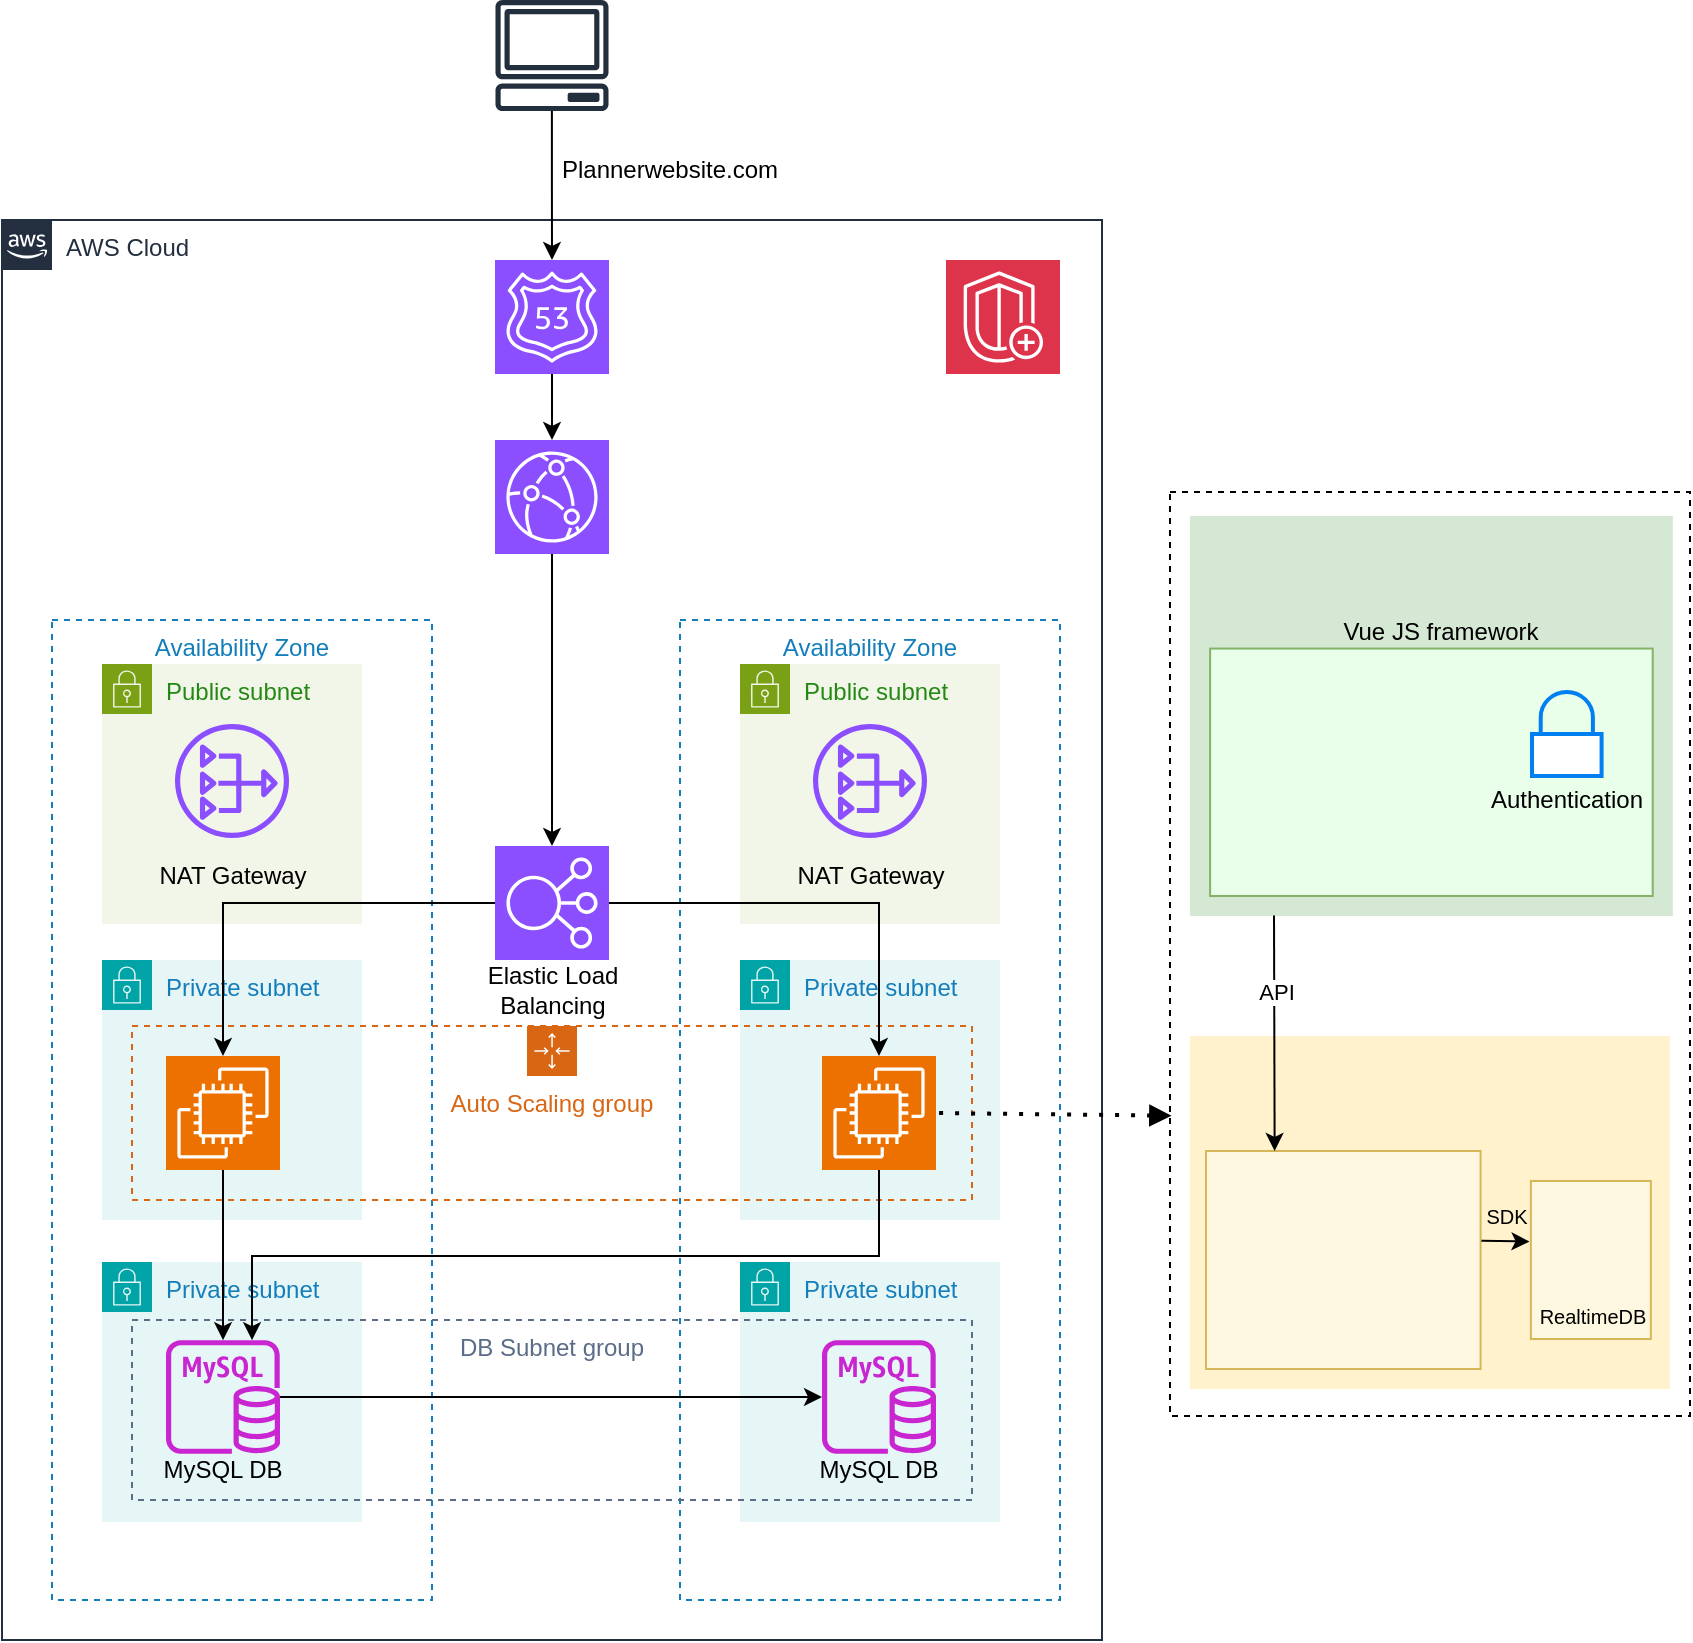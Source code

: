 <mxfile version="24.1.0" type="device">
  <diagram name="Page-1" id="04SGESuqQ5d5xv4_d6-r">
    <mxGraphModel dx="1472" dy="1392" grid="1" gridSize="10" guides="1" tooltips="1" connect="1" arrows="1" fold="1" page="1" pageScale="1" pageWidth="850" pageHeight="1100" math="0" shadow="0">
      <root>
        <mxCell id="0" />
        <mxCell id="1" parent="0" />
        <mxCell id="mG9YQdGVE42sr74KoOHl-84" value="" style="rounded=0;whiteSpace=wrap;html=1;fillColor=none;dashed=1;" vertex="1" parent="1">
          <mxGeometry x="1437" y="386" width="260" height="462" as="geometry" />
        </mxCell>
        <mxCell id="mG9YQdGVE42sr74KoOHl-24" value="Private subnet" style="points=[[0,0],[0.25,0],[0.5,0],[0.75,0],[1,0],[1,0.25],[1,0.5],[1,0.75],[1,1],[0.75,1],[0.5,1],[0.25,1],[0,1],[0,0.75],[0,0.5],[0,0.25]];outlineConnect=0;gradientColor=none;html=1;whiteSpace=wrap;fontSize=12;fontStyle=0;container=1;pointerEvents=0;collapsible=0;recursiveResize=0;shape=mxgraph.aws4.group;grIcon=mxgraph.aws4.group_security_group;grStroke=0;strokeColor=#00A4A6;fillColor=#E6F6F7;verticalAlign=top;align=left;spacingLeft=30;fontColor=#147EBA;dashed=0;" vertex="1" parent="1">
          <mxGeometry x="1222" y="771" width="130" height="130" as="geometry" />
        </mxCell>
        <mxCell id="mG9YQdGVE42sr74KoOHl-23" value="Private subnet" style="points=[[0,0],[0.25,0],[0.5,0],[0.75,0],[1,0],[1,0.25],[1,0.5],[1,0.75],[1,1],[0.75,1],[0.5,1],[0.25,1],[0,1],[0,0.75],[0,0.5],[0,0.25]];outlineConnect=0;gradientColor=none;html=1;whiteSpace=wrap;fontSize=12;fontStyle=0;container=1;pointerEvents=0;collapsible=0;recursiveResize=0;shape=mxgraph.aws4.group;grIcon=mxgraph.aws4.group_security_group;grStroke=0;strokeColor=#00A4A6;fillColor=#E6F6F7;verticalAlign=top;align=left;spacingLeft=30;fontColor=#147EBA;dashed=0;" vertex="1" parent="1">
          <mxGeometry x="903" y="771" width="130" height="130" as="geometry" />
        </mxCell>
        <mxCell id="mG9YQdGVE42sr74KoOHl-26" value="Availability Zone" style="fillColor=none;strokeColor=#147EBA;dashed=1;verticalAlign=top;fontStyle=0;fontColor=#147EBA;whiteSpace=wrap;html=1;" vertex="1" parent="1">
          <mxGeometry x="1192" y="450" width="190" height="490" as="geometry" />
        </mxCell>
        <mxCell id="mG9YQdGVE42sr74KoOHl-16" value="Availability Zone" style="fillColor=none;strokeColor=#147EBA;dashed=1;verticalAlign=top;fontStyle=0;fontColor=#147EBA;whiteSpace=wrap;html=1;" vertex="1" parent="1">
          <mxGeometry x="878" y="450" width="190" height="490" as="geometry" />
        </mxCell>
        <mxCell id="mG9YQdGVE42sr74KoOHl-10" value="AWS Cloud" style="points=[[0,0],[0.25,0],[0.5,0],[0.75,0],[1,0],[1,0.25],[1,0.5],[1,0.75],[1,1],[0.75,1],[0.5,1],[0.25,1],[0,1],[0,0.75],[0,0.5],[0,0.25]];outlineConnect=0;gradientColor=none;html=1;whiteSpace=wrap;fontSize=12;fontStyle=0;container=0;pointerEvents=0;collapsible=0;recursiveResize=0;shape=mxgraph.aws4.group;grIcon=mxgraph.aws4.group_aws_cloud_alt;strokeColor=#232F3E;fillColor=none;verticalAlign=top;align=left;spacingLeft=30;fontColor=#232F3E;dashed=0;movable=1;resizable=1;rotatable=1;deletable=1;editable=1;locked=0;connectable=1;" vertex="1" parent="1">
          <mxGeometry x="853" y="250" width="550" height="710" as="geometry" />
        </mxCell>
        <mxCell id="mG9YQdGVE42sr74KoOHl-28" value="" style="edgeStyle=orthogonalEdgeStyle;rounded=0;orthogonalLoop=1;jettySize=auto;html=1;" edge="1" parent="1" source="mG9YQdGVE42sr74KoOHl-6" target="mG9YQdGVE42sr74KoOHl-9">
          <mxGeometry relative="1" as="geometry" />
        </mxCell>
        <mxCell id="mG9YQdGVE42sr74KoOHl-6" value="" style="sketch=0;points=[[0,0,0],[0.25,0,0],[0.5,0,0],[0.75,0,0],[1,0,0],[0,1,0],[0.25,1,0],[0.5,1,0],[0.75,1,0],[1,1,0],[0,0.25,0],[0,0.5,0],[0,0.75,0],[1,0.25,0],[1,0.5,0],[1,0.75,0]];outlineConnect=0;fontColor=#232F3E;fillColor=#8C4FFF;strokeColor=#ffffff;dashed=0;verticalLabelPosition=bottom;verticalAlign=top;align=center;html=1;fontSize=12;fontStyle=0;aspect=fixed;shape=mxgraph.aws4.resourceIcon;resIcon=mxgraph.aws4.route_53;" vertex="1" parent="1">
          <mxGeometry x="1099.5" y="270" width="57" height="57" as="geometry" />
        </mxCell>
        <mxCell id="mG9YQdGVE42sr74KoOHl-9" value="" style="sketch=0;points=[[0,0,0],[0.25,0,0],[0.5,0,0],[0.75,0,0],[1,0,0],[0,1,0],[0.25,1,0],[0.5,1,0],[0.75,1,0],[1,1,0],[0,0.25,0],[0,0.5,0],[0,0.75,0],[1,0.25,0],[1,0.5,0],[1,0.75,0]];outlineConnect=0;fontColor=#232F3E;fillColor=#8C4FFF;strokeColor=#ffffff;dashed=0;verticalLabelPosition=bottom;verticalAlign=top;align=center;html=1;fontSize=12;fontStyle=0;aspect=fixed;shape=mxgraph.aws4.resourceIcon;resIcon=mxgraph.aws4.cloudfront;" vertex="1" parent="1">
          <mxGeometry x="1099.5" y="360" width="57" height="57" as="geometry" />
        </mxCell>
        <mxCell id="mG9YQdGVE42sr74KoOHl-36" value="DB Subnet group" style="fillColor=none;strokeColor=#5A6C86;dashed=1;verticalAlign=top;fontStyle=0;fontColor=#5A6C86;whiteSpace=wrap;html=1;" vertex="1" parent="1">
          <mxGeometry x="918" y="800" width="420" height="90" as="geometry" />
        </mxCell>
        <mxCell id="mG9YQdGVE42sr74KoOHl-18" value="Public subnet" style="points=[[0,0],[0.25,0],[0.5,0],[0.75,0],[1,0],[1,0.25],[1,0.5],[1,0.75],[1,1],[0.75,1],[0.5,1],[0.25,1],[0,1],[0,0.75],[0,0.5],[0,0.25]];outlineConnect=0;gradientColor=none;html=1;whiteSpace=wrap;fontSize=12;fontStyle=0;container=1;pointerEvents=0;collapsible=0;recursiveResize=0;shape=mxgraph.aws4.group;grIcon=mxgraph.aws4.group_security_group;grStroke=0;strokeColor=#7AA116;fillColor=#F2F6E8;verticalAlign=top;align=left;spacingLeft=30;fontColor=#248814;dashed=0;" vertex="1" parent="1">
          <mxGeometry x="1222" y="472" width="130" height="130" as="geometry" />
        </mxCell>
        <mxCell id="mG9YQdGVE42sr74KoOHl-19" value="" style="sketch=0;outlineConnect=0;fontColor=#232F3E;gradientColor=none;fillColor=#8C4FFF;strokeColor=none;dashed=0;verticalLabelPosition=bottom;verticalAlign=top;align=center;html=1;fontSize=12;fontStyle=0;aspect=fixed;pointerEvents=1;shape=mxgraph.aws4.nat_gateway;" vertex="1" parent="mG9YQdGVE42sr74KoOHl-18">
          <mxGeometry x="36.5" y="30" width="57" height="57" as="geometry" />
        </mxCell>
        <mxCell id="mG9YQdGVE42sr74KoOHl-21" value="Private subnet" style="points=[[0,0],[0.25,0],[0.5,0],[0.75,0],[1,0],[1,0.25],[1,0.5],[1,0.75],[1,1],[0.75,1],[0.5,1],[0.25,1],[0,1],[0,0.75],[0,0.5],[0,0.25]];outlineConnect=0;gradientColor=none;html=1;whiteSpace=wrap;fontSize=12;fontStyle=0;container=1;pointerEvents=0;collapsible=0;recursiveResize=0;shape=mxgraph.aws4.group;grIcon=mxgraph.aws4.group_security_group;grStroke=0;strokeColor=#00A4A6;fillColor=#E6F6F7;verticalAlign=top;align=left;spacingLeft=30;fontColor=#147EBA;dashed=0;" vertex="1" parent="1">
          <mxGeometry x="1222" y="620" width="130" height="130" as="geometry" />
        </mxCell>
        <mxCell id="mG9YQdGVE42sr74KoOHl-12" value="Public subnet" style="points=[[0,0],[0.25,0],[0.5,0],[0.75,0],[1,0],[1,0.25],[1,0.5],[1,0.75],[1,1],[0.75,1],[0.5,1],[0.25,1],[0,1],[0,0.75],[0,0.5],[0,0.25]];outlineConnect=0;gradientColor=none;html=1;whiteSpace=wrap;fontSize=12;fontStyle=0;container=1;pointerEvents=0;collapsible=0;recursiveResize=0;shape=mxgraph.aws4.group;grIcon=mxgraph.aws4.group_security_group;grStroke=0;strokeColor=#7AA116;fillColor=#F2F6E8;verticalAlign=top;align=left;spacingLeft=30;fontColor=#248814;dashed=0;" vertex="1" parent="1">
          <mxGeometry x="903" y="472" width="130" height="130" as="geometry" />
        </mxCell>
        <mxCell id="mG9YQdGVE42sr74KoOHl-7" value="" style="sketch=0;outlineConnect=0;fontColor=#232F3E;gradientColor=none;fillColor=#8C4FFF;strokeColor=none;dashed=0;verticalLabelPosition=bottom;verticalAlign=top;align=center;html=1;fontSize=12;fontStyle=0;aspect=fixed;pointerEvents=1;shape=mxgraph.aws4.nat_gateway;" vertex="1" parent="mG9YQdGVE42sr74KoOHl-12">
          <mxGeometry x="36.5" y="30" width="57" height="57" as="geometry" />
        </mxCell>
        <mxCell id="mG9YQdGVE42sr74KoOHl-20" value="Private subnet" style="points=[[0,0],[0.25,0],[0.5,0],[0.75,0],[1,0],[1,0.25],[1,0.5],[1,0.75],[1,1],[0.75,1],[0.5,1],[0.25,1],[0,1],[0,0.75],[0,0.5],[0,0.25]];outlineConnect=0;gradientColor=none;html=1;whiteSpace=wrap;fontSize=12;fontStyle=0;container=1;pointerEvents=0;collapsible=0;recursiveResize=0;shape=mxgraph.aws4.group;grIcon=mxgraph.aws4.group_security_group;grStroke=0;strokeColor=#00A4A6;fillColor=#E6F6F7;verticalAlign=top;align=left;spacingLeft=30;fontColor=#147EBA;dashed=0;" vertex="1" parent="1">
          <mxGeometry x="903" y="620" width="130" height="130" as="geometry" />
        </mxCell>
        <mxCell id="mG9YQdGVE42sr74KoOHl-14" value="Auto Scaling group" style="points=[[0,0],[0.25,0],[0.5,0],[0.75,0],[1,0],[1,0.25],[1,0.5],[1,0.75],[1,1],[0.75,1],[0.5,1],[0.25,1],[0,1],[0,0.75],[0,0.5],[0,0.25]];outlineConnect=0;gradientColor=none;html=1;whiteSpace=wrap;fontSize=12;fontStyle=0;container=1;pointerEvents=0;collapsible=0;recursiveResize=0;shape=mxgraph.aws4.groupCenter;grIcon=mxgraph.aws4.group_auto_scaling_group;grStroke=1;strokeColor=#D86613;fillColor=none;verticalAlign=top;align=center;fontColor=#D86613;dashed=1;spacingTop=25;" vertex="1" parent="1">
          <mxGeometry x="918" y="653" width="420" height="87" as="geometry" />
        </mxCell>
        <mxCell id="mG9YQdGVE42sr74KoOHl-3" value="" style="sketch=0;points=[[0,0,0],[0.25,0,0],[0.5,0,0],[0.75,0,0],[1,0,0],[0,1,0],[0.25,1,0],[0.5,1,0],[0.75,1,0],[1,1,0],[0,0.25,0],[0,0.5,0],[0,0.75,0],[1,0.25,0],[1,0.5,0],[1,0.75,0]];outlineConnect=0;fontColor=#232F3E;fillColor=#ED7100;strokeColor=#ffffff;dashed=0;verticalLabelPosition=bottom;verticalAlign=top;align=center;html=1;fontSize=12;fontStyle=0;aspect=fixed;shape=mxgraph.aws4.resourceIcon;resIcon=mxgraph.aws4.ec2;" vertex="1" parent="mG9YQdGVE42sr74KoOHl-14">
          <mxGeometry x="17" y="15" width="57" height="57" as="geometry" />
        </mxCell>
        <mxCell id="mG9YQdGVE42sr74KoOHl-22" value="" style="sketch=0;points=[[0,0,0],[0.25,0,0],[0.5,0,0],[0.75,0,0],[1,0,0],[0,1,0],[0.25,1,0],[0.5,1,0],[0.75,1,0],[1,1,0],[0,0.25,0],[0,0.5,0],[0,0.75,0],[1,0.25,0],[1,0.5,0],[1,0.75,0]];outlineConnect=0;fontColor=#232F3E;fillColor=#ED7100;strokeColor=#ffffff;dashed=0;verticalLabelPosition=bottom;verticalAlign=top;align=center;html=1;fontSize=12;fontStyle=0;aspect=fixed;shape=mxgraph.aws4.resourceIcon;resIcon=mxgraph.aws4.ec2;" vertex="1" parent="mG9YQdGVE42sr74KoOHl-14">
          <mxGeometry x="345" y="15" width="57" height="57" as="geometry" />
        </mxCell>
        <mxCell id="mG9YQdGVE42sr74KoOHl-30" style="edgeStyle=orthogonalEdgeStyle;rounded=0;orthogonalLoop=1;jettySize=auto;html=1;exitX=1;exitY=0.5;exitDx=0;exitDy=0;exitPerimeter=0;" edge="1" parent="1" source="mG9YQdGVE42sr74KoOHl-8" target="mG9YQdGVE42sr74KoOHl-22">
          <mxGeometry relative="1" as="geometry" />
        </mxCell>
        <mxCell id="mG9YQdGVE42sr74KoOHl-31" style="edgeStyle=orthogonalEdgeStyle;rounded=0;orthogonalLoop=1;jettySize=auto;html=1;exitX=0;exitY=0.5;exitDx=0;exitDy=0;exitPerimeter=0;" edge="1" parent="1" source="mG9YQdGVE42sr74KoOHl-8" target="mG9YQdGVE42sr74KoOHl-3">
          <mxGeometry relative="1" as="geometry" />
        </mxCell>
        <mxCell id="mG9YQdGVE42sr74KoOHl-8" value="" style="sketch=0;points=[[0,0,0],[0.25,0,0],[0.5,0,0],[0.75,0,0],[1,0,0],[0,1,0],[0.25,1,0],[0.5,1,0],[0.75,1,0],[1,1,0],[0,0.25,0],[0,0.5,0],[0,0.75,0],[1,0.25,0],[1,0.5,0],[1,0.75,0]];outlineConnect=0;fontColor=#232F3E;fillColor=#8C4FFF;strokeColor=#ffffff;dashed=0;verticalLabelPosition=bottom;verticalAlign=top;align=center;html=1;fontSize=12;fontStyle=0;aspect=fixed;shape=mxgraph.aws4.resourceIcon;resIcon=mxgraph.aws4.elastic_load_balancing;" vertex="1" parent="1">
          <mxGeometry x="1099.5" y="563" width="57" height="57" as="geometry" />
        </mxCell>
        <mxCell id="mG9YQdGVE42sr74KoOHl-27" value="" style="sketch=0;points=[[0,0,0],[0.25,0,0],[0.5,0,0],[0.75,0,0],[1,0,0],[0,1,0],[0.25,1,0],[0.5,1,0],[0.75,1,0],[1,1,0],[0,0.25,0],[0,0.5,0],[0,0.75,0],[1,0.25,0],[1,0.5,0],[1,0.75,0]];outlineConnect=0;fontColor=#232F3E;fillColor=#DD344C;strokeColor=#ffffff;dashed=0;verticalLabelPosition=bottom;verticalAlign=top;align=center;html=1;fontSize=12;fontStyle=0;aspect=fixed;shape=mxgraph.aws4.resourceIcon;resIcon=mxgraph.aws4.shield;" vertex="1" parent="1">
          <mxGeometry x="1325" y="270" width="57" height="57" as="geometry" />
        </mxCell>
        <mxCell id="mG9YQdGVE42sr74KoOHl-29" value="" style="edgeStyle=orthogonalEdgeStyle;rounded=0;orthogonalLoop=1;jettySize=auto;html=1;" edge="1" parent="1" source="mG9YQdGVE42sr74KoOHl-9" target="mG9YQdGVE42sr74KoOHl-8">
          <mxGeometry relative="1" as="geometry">
            <mxPoint x="1138" y="337" as="sourcePoint" />
            <mxPoint x="1138" y="370" as="targetPoint" />
          </mxGeometry>
        </mxCell>
        <mxCell id="mG9YQdGVE42sr74KoOHl-39" value="" style="edgeStyle=orthogonalEdgeStyle;rounded=0;orthogonalLoop=1;jettySize=auto;html=1;" edge="1" parent="1" source="mG9YQdGVE42sr74KoOHl-38" target="mG9YQdGVE42sr74KoOHl-6">
          <mxGeometry relative="1" as="geometry" />
        </mxCell>
        <mxCell id="mG9YQdGVE42sr74KoOHl-38" value="" style="sketch=0;outlineConnect=0;fontColor=#232F3E;gradientColor=none;fillColor=#232F3D;strokeColor=none;dashed=0;verticalLabelPosition=bottom;verticalAlign=top;align=center;html=1;fontSize=12;fontStyle=0;aspect=fixed;pointerEvents=1;shape=mxgraph.aws4.client;" vertex="1" parent="1">
          <mxGeometry x="1099.5" y="140" width="57" height="55.54" as="geometry" />
        </mxCell>
        <mxCell id="mG9YQdGVE42sr74KoOHl-40" value="Plannerwebsite.com" style="text;html=1;align=center;verticalAlign=middle;whiteSpace=wrap;rounded=0;" vertex="1" parent="1">
          <mxGeometry x="1156.5" y="210" width="60" height="30" as="geometry" />
        </mxCell>
        <mxCell id="mG9YQdGVE42sr74KoOHl-41" value="NAT Gateway" style="text;html=1;align=center;verticalAlign=middle;whiteSpace=wrap;rounded=0;" vertex="1" parent="1">
          <mxGeometry x="926.5" y="563" width="83" height="30" as="geometry" />
        </mxCell>
        <mxCell id="mG9YQdGVE42sr74KoOHl-42" value="NAT Gateway" style="text;html=1;align=center;verticalAlign=middle;whiteSpace=wrap;rounded=0;" vertex="1" parent="1">
          <mxGeometry x="1245.5" y="563" width="83" height="30" as="geometry" />
        </mxCell>
        <mxCell id="mG9YQdGVE42sr74KoOHl-43" value="Elastic Load Balancing" style="text;html=1;align=center;verticalAlign=middle;whiteSpace=wrap;rounded=0;" vertex="1" parent="1">
          <mxGeometry x="1086.5" y="620" width="83" height="30" as="geometry" />
        </mxCell>
        <mxCell id="mG9YQdGVE42sr74KoOHl-51" style="edgeStyle=orthogonalEdgeStyle;rounded=0;orthogonalLoop=1;jettySize=auto;html=1;exitX=0.5;exitY=1;exitDx=0;exitDy=0;exitPerimeter=0;" edge="1" parent="1" source="mG9YQdGVE42sr74KoOHl-3" target="mG9YQdGVE42sr74KoOHl-46">
          <mxGeometry relative="1" as="geometry" />
        </mxCell>
        <mxCell id="mG9YQdGVE42sr74KoOHl-52" style="edgeStyle=orthogonalEdgeStyle;rounded=0;orthogonalLoop=1;jettySize=auto;html=1;exitX=0.5;exitY=1;exitDx=0;exitDy=0;exitPerimeter=0;" edge="1" parent="1" source="mG9YQdGVE42sr74KoOHl-22" target="mG9YQdGVE42sr74KoOHl-46">
          <mxGeometry relative="1" as="geometry">
            <Array as="points">
              <mxPoint x="1292" y="768" />
              <mxPoint x="978" y="768" />
            </Array>
          </mxGeometry>
        </mxCell>
        <mxCell id="mG9YQdGVE42sr74KoOHl-45" value="MySQL DB" style="text;html=1;align=center;verticalAlign=middle;whiteSpace=wrap;rounded=0;" vertex="1" parent="1">
          <mxGeometry x="922" y="860" width="83" height="30" as="geometry" />
        </mxCell>
        <mxCell id="mG9YQdGVE42sr74KoOHl-46" value="" style="sketch=0;outlineConnect=0;fontColor=#232F3E;gradientColor=none;fillColor=#C925D1;strokeColor=none;dashed=0;verticalLabelPosition=bottom;verticalAlign=top;align=center;html=1;fontSize=12;fontStyle=0;aspect=fixed;pointerEvents=1;shape=mxgraph.aws4.rds_mysql_instance;" vertex="1" parent="1">
          <mxGeometry x="935" y="810" width="57" height="57" as="geometry" />
        </mxCell>
        <mxCell id="mG9YQdGVE42sr74KoOHl-49" value="MySQL DB" style="text;html=1;align=center;verticalAlign=middle;whiteSpace=wrap;rounded=0;" vertex="1" parent="1">
          <mxGeometry x="1250" y="860" width="83" height="30" as="geometry" />
        </mxCell>
        <mxCell id="mG9YQdGVE42sr74KoOHl-50" value="" style="sketch=0;outlineConnect=0;fontColor=#232F3E;gradientColor=none;fillColor=#C925D1;strokeColor=none;dashed=0;verticalLabelPosition=bottom;verticalAlign=top;align=center;html=1;fontSize=12;fontStyle=0;aspect=fixed;pointerEvents=1;shape=mxgraph.aws4.rds_mysql_instance;" vertex="1" parent="1">
          <mxGeometry x="1263" y="810" width="57" height="57" as="geometry" />
        </mxCell>
        <mxCell id="mG9YQdGVE42sr74KoOHl-53" style="edgeStyle=orthogonalEdgeStyle;rounded=0;orthogonalLoop=1;jettySize=auto;html=1;" edge="1" parent="1" source="mG9YQdGVE42sr74KoOHl-46" target="mG9YQdGVE42sr74KoOHl-50">
          <mxGeometry relative="1" as="geometry">
            <mxPoint x="1302" y="735" as="sourcePoint" />
            <mxPoint x="988" y="820" as="targetPoint" />
            <Array as="points">
              <mxPoint x="1302" y="839" />
              <mxPoint x="1302" y="840" />
            </Array>
          </mxGeometry>
        </mxCell>
        <mxCell id="mG9YQdGVE42sr74KoOHl-75" value="" style="group" vertex="1" connectable="0" parent="1">
          <mxGeometry x="1447" y="398" width="241.42" height="200" as="geometry" />
        </mxCell>
        <mxCell id="mG9YQdGVE42sr74KoOHl-71" value="" style="rounded=0;whiteSpace=wrap;html=1;strokeColor=none;fillColor=#d5e8d4;" vertex="1" parent="mG9YQdGVE42sr74KoOHl-75">
          <mxGeometry width="241.42" height="200" as="geometry" />
        </mxCell>
        <mxCell id="mG9YQdGVE42sr74KoOHl-72" value="" style="rounded=0;whiteSpace=wrap;html=1;strokeColor=#82b366;fillColor=#EAFFE9;" vertex="1" parent="mG9YQdGVE42sr74KoOHl-75">
          <mxGeometry x="10.059" y="66.28" width="221.302" height="123.72" as="geometry" />
        </mxCell>
        <mxCell id="mG9YQdGVE42sr74KoOHl-55" value="" style="shape=image;verticalLabelPosition=bottom;labelBackgroundColor=default;verticalAlign=top;aspect=fixed;imageAspect=0;image=https://static-00.iconduck.com/assets.00/vue-icon-2048x1766-ntogpmti.png;" vertex="1" parent="mG9YQdGVE42sr74KoOHl-75">
          <mxGeometry x="100.199" y="10" width="44.06" height="38" as="geometry" />
        </mxCell>
        <mxCell id="mG9YQdGVE42sr74KoOHl-57" value="" style="shape=image;verticalLabelPosition=bottom;labelBackgroundColor=default;verticalAlign=top;aspect=fixed;imageAspect=0;image=https://static-00.iconduck.com/assets.00/tailwind-css-icon-2048x1229-u8dzt4uh.png;" vertex="1" parent="mG9YQdGVE42sr74KoOHl-75">
          <mxGeometry x="20.118" y="91" width="60" height="36" as="geometry" />
        </mxCell>
        <mxCell id="mG9YQdGVE42sr74KoOHl-63" value="" style="shape=image;verticalLabelPosition=bottom;labelBackgroundColor=default;verticalAlign=top;aspect=fixed;imageAspect=0;image=https://static-00.iconduck.com/assets.00/vue-icon-2048x1766-ntogpmti.png;" vertex="1" parent="mG9YQdGVE42sr74KoOHl-75">
          <mxGeometry x="95.542" y="86" width="53.33" height="46" as="geometry" />
        </mxCell>
        <mxCell id="mG9YQdGVE42sr74KoOHl-68" value="" style="html=1;verticalLabelPosition=bottom;align=center;labelBackgroundColor=#ffffff;verticalAlign=top;strokeWidth=2;strokeColor=#0080F0;shadow=0;dashed=0;shape=mxgraph.ios7.icons.locked;" vertex="1" parent="mG9YQdGVE42sr74KoOHl-75">
          <mxGeometry x="171.006" y="88" width="34.785" height="42" as="geometry" />
        </mxCell>
        <mxCell id="mG9YQdGVE42sr74KoOHl-70" value="" style="shape=image;verticalLabelPosition=bottom;labelBackgroundColor=default;verticalAlign=top;aspect=fixed;imageAspect=0;image=https://cdn.icon-icons.com/icons2/2699/PNG/512/socketio_logo_icon_168806.png;clipPath=inset(16.67% 5% 16.67% 4.67%);" vertex="1" parent="mG9YQdGVE42sr74KoOHl-75">
          <mxGeometry x="69.298" y="141.07" width="105.5" height="38.93" as="geometry" />
        </mxCell>
        <mxCell id="mG9YQdGVE42sr74KoOHl-73" value="Authentication" style="text;html=1;align=center;verticalAlign=middle;resizable=0;points=[];autosize=1;strokeColor=none;fillColor=none;" vertex="1" parent="mG9YQdGVE42sr74KoOHl-75">
          <mxGeometry x="138.102" y="127" width="100" height="30" as="geometry" />
        </mxCell>
        <mxCell id="mG9YQdGVE42sr74KoOHl-76" value="Vue JS framework" style="text;html=1;align=center;verticalAlign=middle;resizable=0;points=[];autosize=1;strokeColor=none;fillColor=none;" vertex="1" parent="mG9YQdGVE42sr74KoOHl-75">
          <mxGeometry x="64.771" y="43" width="120" height="30" as="geometry" />
        </mxCell>
        <mxCell id="mG9YQdGVE42sr74KoOHl-79" value="" style="group" vertex="1" connectable="0" parent="1">
          <mxGeometry x="1447" y="658" width="241.42" height="176.5" as="geometry" />
        </mxCell>
        <mxCell id="mG9YQdGVE42sr74KoOHl-64" value="" style="rounded=0;whiteSpace=wrap;html=1;strokeColor=none;fillColor=#fff2cc;" vertex="1" parent="mG9YQdGVE42sr74KoOHl-79">
          <mxGeometry width="240" height="176.5" as="geometry" />
        </mxCell>
        <mxCell id="mG9YQdGVE42sr74KoOHl-66" value="" style="rounded=0;whiteSpace=wrap;html=1;strokeColor=#d6b656;fillColor=#FFF8E0;" vertex="1" parent="mG9YQdGVE42sr74KoOHl-79">
          <mxGeometry x="8" y="57.5" width="137.29" height="109" as="geometry" />
        </mxCell>
        <mxCell id="mG9YQdGVE42sr74KoOHl-65" value="" style="rounded=0;whiteSpace=wrap;html=1;strokeColor=#d6b656;fillColor=#FFF8E0;" vertex="1" parent="mG9YQdGVE42sr74KoOHl-79">
          <mxGeometry x="170.42" y="72.5" width="60" height="79" as="geometry" />
        </mxCell>
        <mxCell id="mG9YQdGVE42sr74KoOHl-58" value="" style="shape=image;verticalLabelPosition=bottom;labelBackgroundColor=default;verticalAlign=top;aspect=fixed;imageAspect=0;image=https://www.step2gen.com/WebsiteAssets/assets/images/nodejs.svg;" vertex="1" parent="mG9YQdGVE42sr74KoOHl-79">
          <mxGeometry x="14" y="62.5" width="45.42" height="50" as="geometry" />
        </mxCell>
        <mxCell id="mG9YQdGVE42sr74KoOHl-59" value="" style="shape=image;verticalLabelPosition=bottom;labelBackgroundColor=default;verticalAlign=top;aspect=fixed;imageAspect=0;image=https://ajeetchaulagain.com/static/7cb4af597964b0911fe71cb2f8148d64/87351/express-js.png;" vertex="1" parent="mG9YQdGVE42sr74KoOHl-79">
          <mxGeometry x="83" y="60" width="55" height="55" as="geometry" />
        </mxCell>
        <mxCell id="mG9YQdGVE42sr74KoOHl-60" value="" style="shape=image;verticalLabelPosition=bottom;labelBackgroundColor=default;verticalAlign=top;aspect=fixed;imageAspect=0;image=https://blogger.googleusercontent.com/img/b/R29vZ2xl/AVvXsEjrW1076YaMtpkxAdpl9E8g5xe3UBx0Al0uYI02dbld-CRHDHx1bjWQgJ-zKv79Ra1-NWZK1KXw-ERfQadXXTxVkI21PvoxiT109OofiU3y0szHQ_sLsIZ7Mmux_omUyZGbtvHzTz6eIcJI/w1200-h630-p-k-no-nu/image00.png;clipPath=inset(29.11% 13.33% 29.75% 13.33%);" vertex="1" parent="mG9YQdGVE42sr74KoOHl-79">
          <mxGeometry x="68.88" y="10" width="101.54" height="30" as="geometry" />
        </mxCell>
        <mxCell id="mG9YQdGVE42sr74KoOHl-61" value="" style="shape=image;verticalLabelPosition=bottom;labelBackgroundColor=default;verticalAlign=top;aspect=fixed;imageAspect=0;image=https://cdn.icon-icons.com/icons2/2699/PNG/512/socketio_logo_icon_168806.png;clipPath=inset(16.67% 5% 16.67% 4.67%);" vertex="1" parent="mG9YQdGVE42sr74KoOHl-79">
          <mxGeometry x="23.9" y="117.5" width="105.5" height="38.93" as="geometry" />
        </mxCell>
        <mxCell id="mG9YQdGVE42sr74KoOHl-62" value="" style="shape=image;verticalLabelPosition=bottom;labelBackgroundColor=default;verticalAlign=top;aspect=fixed;imageAspect=0;image=https://4.bp.blogspot.com/-I6KBH1NIJGk/XIccojn6YII/AAAAAAAADZ8/BeJ6uuutN5YoQe6Zboig_q5djnXS3hVpgCLcBGAs/s1600/Firebase%2BRealtime%2BDatabase%2B%281-%2BIcon%2C%2BLight%29.png;" vertex="1" parent="mG9YQdGVE42sr74KoOHl-79">
          <mxGeometry x="172.92" y="75" width="55" height="55" as="geometry" />
        </mxCell>
        <mxCell id="mG9YQdGVE42sr74KoOHl-74" value="&lt;font style=&quot;font-size: 10px;&quot;&gt;RealtimeDB&lt;/font&gt;" style="text;html=1;align=center;verticalAlign=middle;resizable=0;points=[];autosize=1;strokeColor=none;fillColor=none;" vertex="1" parent="mG9YQdGVE42sr74KoOHl-79">
          <mxGeometry x="161.42" y="124.97" width="80" height="30" as="geometry" />
        </mxCell>
        <mxCell id="mG9YQdGVE42sr74KoOHl-77" value="" style="endArrow=classic;html=1;rounded=0;exitX=1.003;exitY=0.412;exitDx=0;exitDy=0;exitPerimeter=0;entryX=-0.011;entryY=0.383;entryDx=0;entryDy=0;entryPerimeter=0;" edge="1" parent="mG9YQdGVE42sr74KoOHl-79" source="mG9YQdGVE42sr74KoOHl-66" target="mG9YQdGVE42sr74KoOHl-65">
          <mxGeometry width="50" height="50" relative="1" as="geometry">
            <mxPoint x="145.295" y="102.399" as="sourcePoint" />
            <mxPoint x="175" y="102.5" as="targetPoint" />
          </mxGeometry>
        </mxCell>
        <mxCell id="mG9YQdGVE42sr74KoOHl-78" value="&lt;font style=&quot;font-size: 10px;&quot;&gt;SDK&lt;/font&gt;" style="text;html=1;align=center;verticalAlign=middle;resizable=0;points=[];autosize=1;strokeColor=none;fillColor=none;" vertex="1" parent="mG9YQdGVE42sr74KoOHl-79">
          <mxGeometry x="138.0" y="75" width="40" height="30" as="geometry" />
        </mxCell>
        <mxCell id="mG9YQdGVE42sr74KoOHl-81" value="" style="endArrow=classic;html=1;rounded=0;exitX=0.174;exitY=0.999;exitDx=0;exitDy=0;entryX=0.25;entryY=0;entryDx=0;entryDy=0;exitPerimeter=0;" edge="1" parent="1" source="mG9YQdGVE42sr74KoOHl-71" target="mG9YQdGVE42sr74KoOHl-66">
          <mxGeometry width="50" height="50" relative="1" as="geometry">
            <mxPoint x="1697" y="568" as="sourcePoint" />
            <mxPoint x="1747" y="518" as="targetPoint" />
          </mxGeometry>
        </mxCell>
        <mxCell id="mG9YQdGVE42sr74KoOHl-82" value="API" style="edgeLabel;html=1;align=center;verticalAlign=middle;resizable=0;points=[];" vertex="1" connectable="0" parent="mG9YQdGVE42sr74KoOHl-81">
          <mxGeometry x="-0.362" y="1" relative="1" as="geometry">
            <mxPoint as="offset" />
          </mxGeometry>
        </mxCell>
        <mxCell id="mG9YQdGVE42sr74KoOHl-83" value="" style="endArrow=none;dashed=1;html=1;dashPattern=1 3;strokeWidth=2;rounded=0;startArrow=block;startFill=1;entryX=1;entryY=0.5;entryDx=0;entryDy=0;entryPerimeter=0;exitX=0.003;exitY=0.675;exitDx=0;exitDy=0;exitPerimeter=0;" edge="1" parent="1" source="mG9YQdGVE42sr74KoOHl-84" target="mG9YQdGVE42sr74KoOHl-22">
          <mxGeometry width="50" height="50" relative="1" as="geometry">
            <mxPoint x="1458" y="720" as="sourcePoint" />
            <mxPoint x="1488" y="630" as="targetPoint" />
          </mxGeometry>
        </mxCell>
      </root>
    </mxGraphModel>
  </diagram>
</mxfile>
